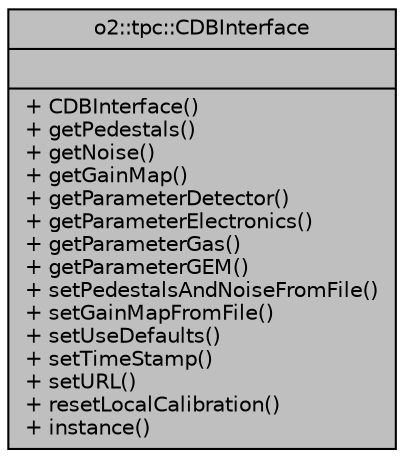 digraph "o2::tpc::CDBInterface"
{
 // INTERACTIVE_SVG=YES
  bgcolor="transparent";
  edge [fontname="Helvetica",fontsize="10",labelfontname="Helvetica",labelfontsize="10"];
  node [fontname="Helvetica",fontsize="10",shape=record];
  Node1 [label="{o2::tpc::CDBInterface\n||+ CDBInterface()\l+ getPedestals()\l+ getNoise()\l+ getGainMap()\l+ getParameterDetector()\l+ getParameterElectronics()\l+ getParameterGas()\l+ getParameterGEM()\l+ setPedestalsAndNoiseFromFile()\l+ setGainMapFromFile()\l+ setUseDefaults()\l+ setTimeStamp()\l+ setURL()\l+ resetLocalCalibration()\l+ instance()\l}",height=0.2,width=0.4,color="black", fillcolor="grey75", style="filled", fontcolor="black"];
}
